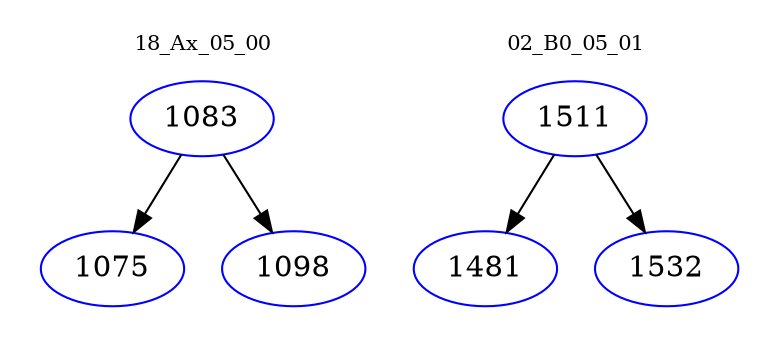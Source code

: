 digraph{
subgraph cluster_0 {
color = white
label = "18_Ax_05_00";
fontsize=10;
T0_1083 [label="1083", color="blue"]
T0_1083 -> T0_1075 [color="black"]
T0_1075 [label="1075", color="blue"]
T0_1083 -> T0_1098 [color="black"]
T0_1098 [label="1098", color="blue"]
}
subgraph cluster_1 {
color = white
label = "02_B0_05_01";
fontsize=10;
T1_1511 [label="1511", color="blue"]
T1_1511 -> T1_1481 [color="black"]
T1_1481 [label="1481", color="blue"]
T1_1511 -> T1_1532 [color="black"]
T1_1532 [label="1532", color="blue"]
}
}

